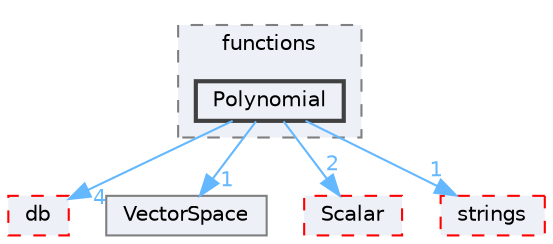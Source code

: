 digraph "src/OpenFOAM/primitives/functions/Polynomial"
{
 // LATEX_PDF_SIZE
  bgcolor="transparent";
  edge [fontname=Helvetica,fontsize=10,labelfontname=Helvetica,labelfontsize=10];
  node [fontname=Helvetica,fontsize=10,shape=box,height=0.2,width=0.4];
  compound=true
  subgraph clusterdir_d9e7e9a9f2a6b8c09f93ad92e1b15a84 {
    graph [ bgcolor="#edf0f7", pencolor="grey50", label="functions", fontname=Helvetica,fontsize=10 style="filled,dashed", URL="dir_d9e7e9a9f2a6b8c09f93ad92e1b15a84.html",tooltip=""]
  dir_5ec9ab2d6f5ddd0660644904e6a488ad [label="Polynomial", fillcolor="#edf0f7", color="grey25", style="filled,bold", URL="dir_5ec9ab2d6f5ddd0660644904e6a488ad.html",tooltip=""];
  }
  dir_63c634f7a7cfd679ac26c67fb30fc32f [label="db", fillcolor="#edf0f7", color="red", style="filled,dashed", URL="dir_63c634f7a7cfd679ac26c67fb30fc32f.html",tooltip=""];
  dir_67e43ffa00fdb90d8ab20f3d61175616 [label="VectorSpace", fillcolor="#edf0f7", color="grey50", style="filled", URL="dir_67e43ffa00fdb90d8ab20f3d61175616.html",tooltip=""];
  dir_b4f4914e791ff496381862f16be45bae [label="Scalar", fillcolor="#edf0f7", color="red", style="filled,dashed", URL="dir_b4f4914e791ff496381862f16be45bae.html",tooltip=""];
  dir_ce1ee507886310df0e74ee2e624fbc88 [label="strings", fillcolor="#edf0f7", color="red", style="filled,dashed", URL="dir_ce1ee507886310df0e74ee2e624fbc88.html",tooltip=""];
  dir_5ec9ab2d6f5ddd0660644904e6a488ad->dir_63c634f7a7cfd679ac26c67fb30fc32f [headlabel="4", labeldistance=1.5 headhref="dir_002989_000817.html" href="dir_002989_000817.html" color="steelblue1" fontcolor="steelblue1"];
  dir_5ec9ab2d6f5ddd0660644904e6a488ad->dir_67e43ffa00fdb90d8ab20f3d61175616 [headlabel="1", labeldistance=1.5 headhref="dir_002989_004263.html" href="dir_002989_004263.html" color="steelblue1" fontcolor="steelblue1"];
  dir_5ec9ab2d6f5ddd0660644904e6a488ad->dir_b4f4914e791ff496381862f16be45bae [headlabel="2", labeldistance=1.5 headhref="dir_002989_003415.html" href="dir_002989_003415.html" color="steelblue1" fontcolor="steelblue1"];
  dir_5ec9ab2d6f5ddd0660644904e6a488ad->dir_ce1ee507886310df0e74ee2e624fbc88 [headlabel="1", labeldistance=1.5 headhref="dir_002989_003792.html" href="dir_002989_003792.html" color="steelblue1" fontcolor="steelblue1"];
}
